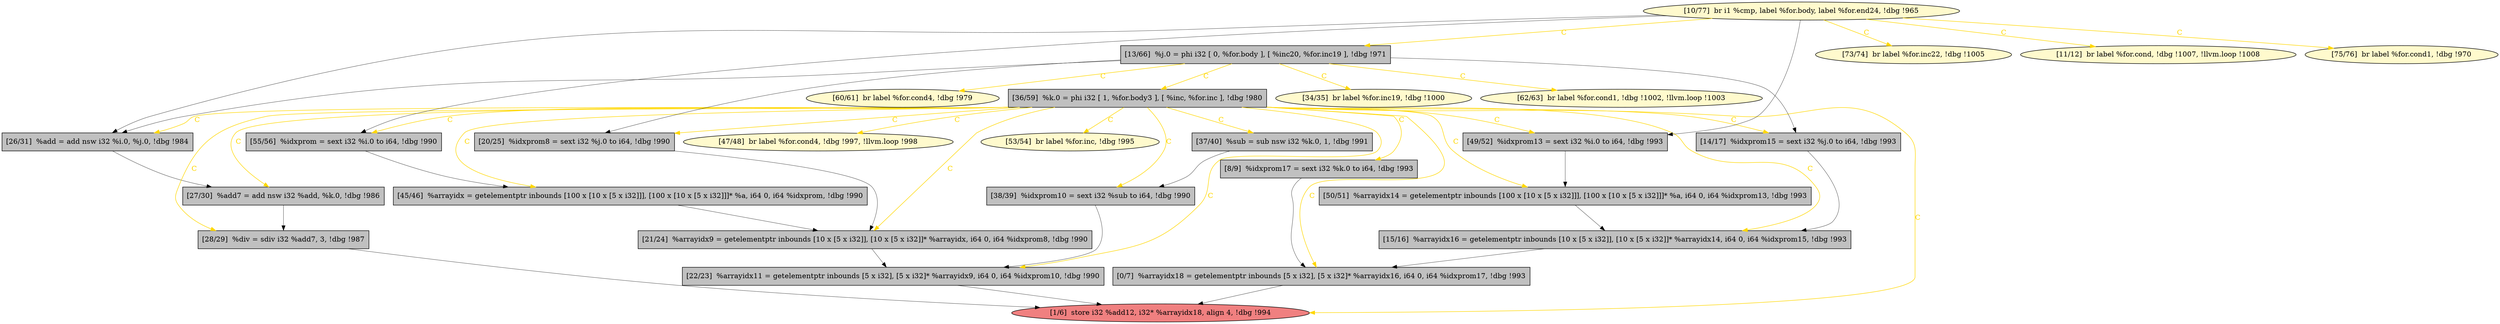 
digraph G {


node441 [fillcolor=grey,label="[26/31]  %add = add nsw i32 %i.0, %j.0, !dbg !984",shape=rectangle,style=filled ]
node440 [fillcolor=grey,label="[27/30]  %add7 = add nsw i32 %add, %k.0, !dbg !986",shape=rectangle,style=filled ]
node439 [fillcolor=grey,label="[14/17]  %idxprom15 = sext i32 %j.0 to i64, !dbg !993",shape=rectangle,style=filled ]
node438 [fillcolor=grey,label="[36/59]  %k.0 = phi i32 [ 1, %for.body3 ], [ %inc, %for.inc ], !dbg !980",shape=rectangle,style=filled ]
node433 [fillcolor=grey,label="[50/51]  %arrayidx14 = getelementptr inbounds [100 x [10 x [5 x i32]]], [100 x [10 x [5 x i32]]]* %a, i64 0, i64 %idxprom13, !dbg !993",shape=rectangle,style=filled ]
node434 [fillcolor=lemonchiffon,label="[10/77]  br i1 %cmp, label %for.body, label %for.end24, !dbg !965",shape=ellipse,style=filled ]
node432 [fillcolor=lemonchiffon,label="[60/61]  br label %for.cond4, !dbg !979",shape=ellipse,style=filled ]
node435 [fillcolor=lightcoral,label="[1/6]  store i32 %add12, i32* %arrayidx18, align 4, !dbg !994",shape=ellipse,style=filled ]
node430 [fillcolor=grey,label="[0/7]  %arrayidx18 = getelementptr inbounds [5 x i32], [5 x i32]* %arrayidx16, i64 0, i64 %idxprom17, !dbg !993",shape=rectangle,style=filled ]
node437 [fillcolor=lemonchiffon,label="[73/74]  br label %for.inc22, !dbg !1005",shape=ellipse,style=filled ]
node419 [fillcolor=grey,label="[49/52]  %idxprom13 = sext i32 %i.0 to i64, !dbg !993",shape=rectangle,style=filled ]
node426 [fillcolor=grey,label="[15/16]  %arrayidx16 = getelementptr inbounds [10 x [5 x i32]], [10 x [5 x i32]]* %arrayidx14, i64 0, i64 %idxprom15, !dbg !993",shape=rectangle,style=filled ]
node436 [fillcolor=grey,label="[8/9]  %idxprom17 = sext i32 %k.0 to i64, !dbg !993",shape=rectangle,style=filled ]
node418 [fillcolor=lemonchiffon,label="[47/48]  br label %for.cond4, !dbg !997, !llvm.loop !998",shape=ellipse,style=filled ]
node417 [fillcolor=grey,label="[45/46]  %arrayidx = getelementptr inbounds [100 x [10 x [5 x i32]]], [100 x [10 x [5 x i32]]]* %a, i64 0, i64 %idxprom, !dbg !990",shape=rectangle,style=filled ]
node416 [fillcolor=grey,label="[37/40]  %sub = sub nsw i32 %k.0, 1, !dbg !991",shape=rectangle,style=filled ]
node415 [fillcolor=grey,label="[38/39]  %idxprom10 = sext i32 %sub to i64, !dbg !990",shape=rectangle,style=filled ]
node427 [fillcolor=lemonchiffon,label="[11/12]  br label %for.cond, !dbg !1007, !llvm.loop !1008",shape=ellipse,style=filled ]
node421 [fillcolor=grey,label="[20/25]  %idxprom8 = sext i32 %j.0 to i64, !dbg !990",shape=rectangle,style=filled ]
node422 [fillcolor=grey,label="[55/56]  %idxprom = sext i32 %i.0 to i64, !dbg !990",shape=rectangle,style=filled ]
node431 [fillcolor=grey,label="[22/23]  %arrayidx11 = getelementptr inbounds [5 x i32], [5 x i32]* %arrayidx9, i64 0, i64 %idxprom10, !dbg !990",shape=rectangle,style=filled ]
node423 [fillcolor=lemonchiffon,label="[75/76]  br label %for.cond1, !dbg !970",shape=ellipse,style=filled ]
node420 [fillcolor=lemonchiffon,label="[53/54]  br label %for.inc, !dbg !995",shape=ellipse,style=filled ]
node429 [fillcolor=grey,label="[21/24]  %arrayidx9 = getelementptr inbounds [10 x [5 x i32]], [10 x [5 x i32]]* %arrayidx, i64 0, i64 %idxprom8, !dbg !990",shape=rectangle,style=filled ]
node414 [fillcolor=lemonchiffon,label="[34/35]  br label %for.inc19, !dbg !1000",shape=ellipse,style=filled ]
node424 [fillcolor=lemonchiffon,label="[62/63]  br label %for.cond1, !dbg !1002, !llvm.loop !1003",shape=ellipse,style=filled ]
node425 [fillcolor=grey,label="[28/29]  %div = sdiv i32 %add7, 3, !dbg !987",shape=rectangle,style=filled ]
node428 [fillcolor=grey,label="[13/66]  %j.0 = phi i32 [ 0, %for.body ], [ %inc20, %for.inc19 ], !dbg !971",shape=rectangle,style=filled ]

node416->node415 [style=solid,color=black,label="",penwidth=0.5,fontcolor=black ]
node428->node424 [style=solid,color=gold,label="C",penwidth=1.0,fontcolor=gold ]
node438->node420 [style=solid,color=gold,label="C",penwidth=1.0,fontcolor=gold ]
node438->node429 [style=solid,color=gold,label="C",penwidth=1.0,fontcolor=gold ]
node438->node439 [style=solid,color=gold,label="C",penwidth=1.0,fontcolor=gold ]
node438->node422 [style=solid,color=gold,label="C",penwidth=1.0,fontcolor=gold ]
node438->node426 [style=solid,color=gold,label="C",penwidth=1.0,fontcolor=gold ]
node438->node435 [style=solid,color=gold,label="C",penwidth=1.0,fontcolor=gold ]
node438->node425 [style=solid,color=gold,label="C",penwidth=1.0,fontcolor=gold ]
node428->node421 [style=solid,color=black,label="",penwidth=0.5,fontcolor=black ]
node438->node417 [style=solid,color=gold,label="C",penwidth=1.0,fontcolor=gold ]
node428->node414 [style=solid,color=gold,label="C",penwidth=1.0,fontcolor=gold ]
node428->node439 [style=solid,color=black,label="",penwidth=0.5,fontcolor=black ]
node428->node441 [style=solid,color=black,label="",penwidth=0.5,fontcolor=black ]
node434->node422 [style=solid,color=black,label="",penwidth=0.5,fontcolor=black ]
node438->node440 [style=solid,color=gold,label="C",penwidth=1.0,fontcolor=gold ]
node434->node441 [style=solid,color=black,label="",penwidth=0.5,fontcolor=black ]
node431->node435 [style=solid,color=black,label="",penwidth=0.5,fontcolor=black ]
node434->node428 [style=solid,color=gold,label="C",penwidth=1.0,fontcolor=gold ]
node417->node429 [style=solid,color=black,label="",penwidth=0.5,fontcolor=black ]
node438->node419 [style=solid,color=gold,label="C",penwidth=1.0,fontcolor=gold ]
node415->node431 [style=solid,color=black,label="",penwidth=0.5,fontcolor=black ]
node438->node416 [style=solid,color=gold,label="C",penwidth=1.0,fontcolor=gold ]
node440->node425 [style=solid,color=black,label="",penwidth=0.5,fontcolor=black ]
node438->node415 [style=solid,color=gold,label="C",penwidth=1.0,fontcolor=gold ]
node428->node438 [style=solid,color=gold,label="C",penwidth=1.0,fontcolor=gold ]
node434->node427 [style=solid,color=gold,label="C",penwidth=1.0,fontcolor=gold ]
node434->node437 [style=solid,color=gold,label="C",penwidth=1.0,fontcolor=gold ]
node421->node429 [style=solid,color=black,label="",penwidth=0.5,fontcolor=black ]
node438->node433 [style=solid,color=gold,label="C",penwidth=1.0,fontcolor=gold ]
node438->node441 [style=solid,color=gold,label="C",penwidth=1.0,fontcolor=gold ]
node419->node433 [style=solid,color=black,label="",penwidth=0.5,fontcolor=black ]
node422->node417 [style=solid,color=black,label="",penwidth=0.5,fontcolor=black ]
node441->node440 [style=solid,color=black,label="",penwidth=0.5,fontcolor=black ]
node438->node430 [style=solid,color=gold,label="C",penwidth=1.0,fontcolor=gold ]
node436->node430 [style=solid,color=black,label="",penwidth=0.5,fontcolor=black ]
node430->node435 [style=solid,color=black,label="",penwidth=0.5,fontcolor=black ]
node438->node421 [style=solid,color=gold,label="C",penwidth=1.0,fontcolor=gold ]
node426->node430 [style=solid,color=black,label="",penwidth=0.5,fontcolor=black ]
node428->node432 [style=solid,color=gold,label="C",penwidth=1.0,fontcolor=gold ]
node438->node436 [style=solid,color=gold,label="C",penwidth=1.0,fontcolor=gold ]
node425->node435 [style=solid,color=black,label="",penwidth=0.5,fontcolor=black ]
node433->node426 [style=solid,color=black,label="",penwidth=0.5,fontcolor=black ]
node434->node419 [style=solid,color=black,label="",penwidth=0.5,fontcolor=black ]
node429->node431 [style=solid,color=black,label="",penwidth=0.5,fontcolor=black ]
node438->node418 [style=solid,color=gold,label="C",penwidth=1.0,fontcolor=gold ]
node434->node423 [style=solid,color=gold,label="C",penwidth=1.0,fontcolor=gold ]
node439->node426 [style=solid,color=black,label="",penwidth=0.5,fontcolor=black ]
node438->node431 [style=solid,color=gold,label="C",penwidth=1.0,fontcolor=gold ]


}
